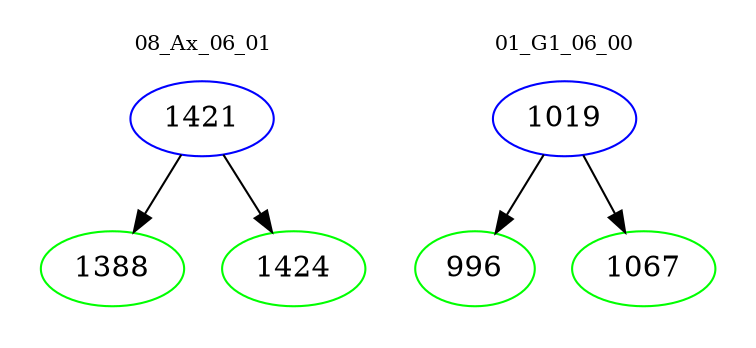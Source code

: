 digraph{
subgraph cluster_0 {
color = white
label = "08_Ax_06_01";
fontsize=10;
T0_1421 [label="1421", color="blue"]
T0_1421 -> T0_1388 [color="black"]
T0_1388 [label="1388", color="green"]
T0_1421 -> T0_1424 [color="black"]
T0_1424 [label="1424", color="green"]
}
subgraph cluster_1 {
color = white
label = "01_G1_06_00";
fontsize=10;
T1_1019 [label="1019", color="blue"]
T1_1019 -> T1_996 [color="black"]
T1_996 [label="996", color="green"]
T1_1019 -> T1_1067 [color="black"]
T1_1067 [label="1067", color="green"]
}
}
